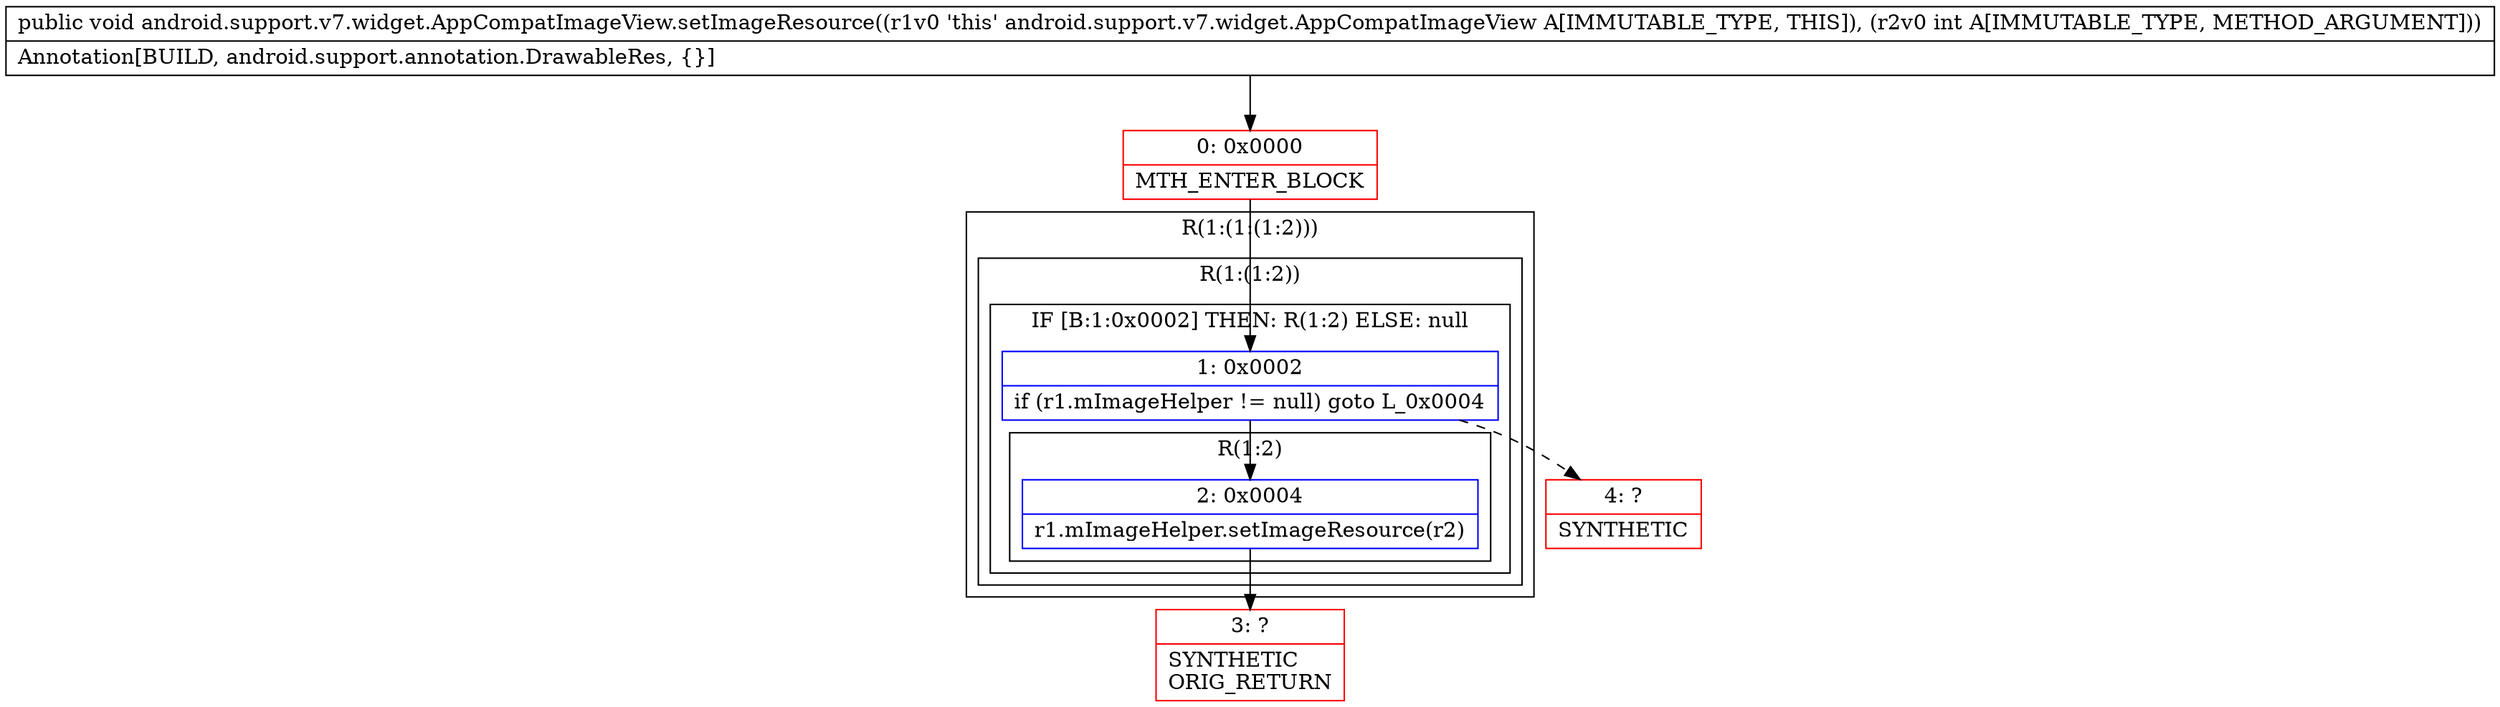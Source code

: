 digraph "CFG forandroid.support.v7.widget.AppCompatImageView.setImageResource(I)V" {
subgraph cluster_Region_342813996 {
label = "R(1:(1:(1:2)))";
node [shape=record,color=blue];
subgraph cluster_Region_2095668889 {
label = "R(1:(1:2))";
node [shape=record,color=blue];
subgraph cluster_IfRegion_999240587 {
label = "IF [B:1:0x0002] THEN: R(1:2) ELSE: null";
node [shape=record,color=blue];
Node_1 [shape=record,label="{1\:\ 0x0002|if (r1.mImageHelper != null) goto L_0x0004\l}"];
subgraph cluster_Region_1876342276 {
label = "R(1:2)";
node [shape=record,color=blue];
Node_2 [shape=record,label="{2\:\ 0x0004|r1.mImageHelper.setImageResource(r2)\l}"];
}
}
}
}
Node_0 [shape=record,color=red,label="{0\:\ 0x0000|MTH_ENTER_BLOCK\l}"];
Node_3 [shape=record,color=red,label="{3\:\ ?|SYNTHETIC\lORIG_RETURN\l}"];
Node_4 [shape=record,color=red,label="{4\:\ ?|SYNTHETIC\l}"];
MethodNode[shape=record,label="{public void android.support.v7.widget.AppCompatImageView.setImageResource((r1v0 'this' android.support.v7.widget.AppCompatImageView A[IMMUTABLE_TYPE, THIS]), (r2v0 int A[IMMUTABLE_TYPE, METHOD_ARGUMENT]))  | Annotation[BUILD, android.support.annotation.DrawableRes, \{\}]\l}"];
MethodNode -> Node_0;
Node_1 -> Node_2;
Node_1 -> Node_4[style=dashed];
Node_2 -> Node_3;
Node_0 -> Node_1;
}

